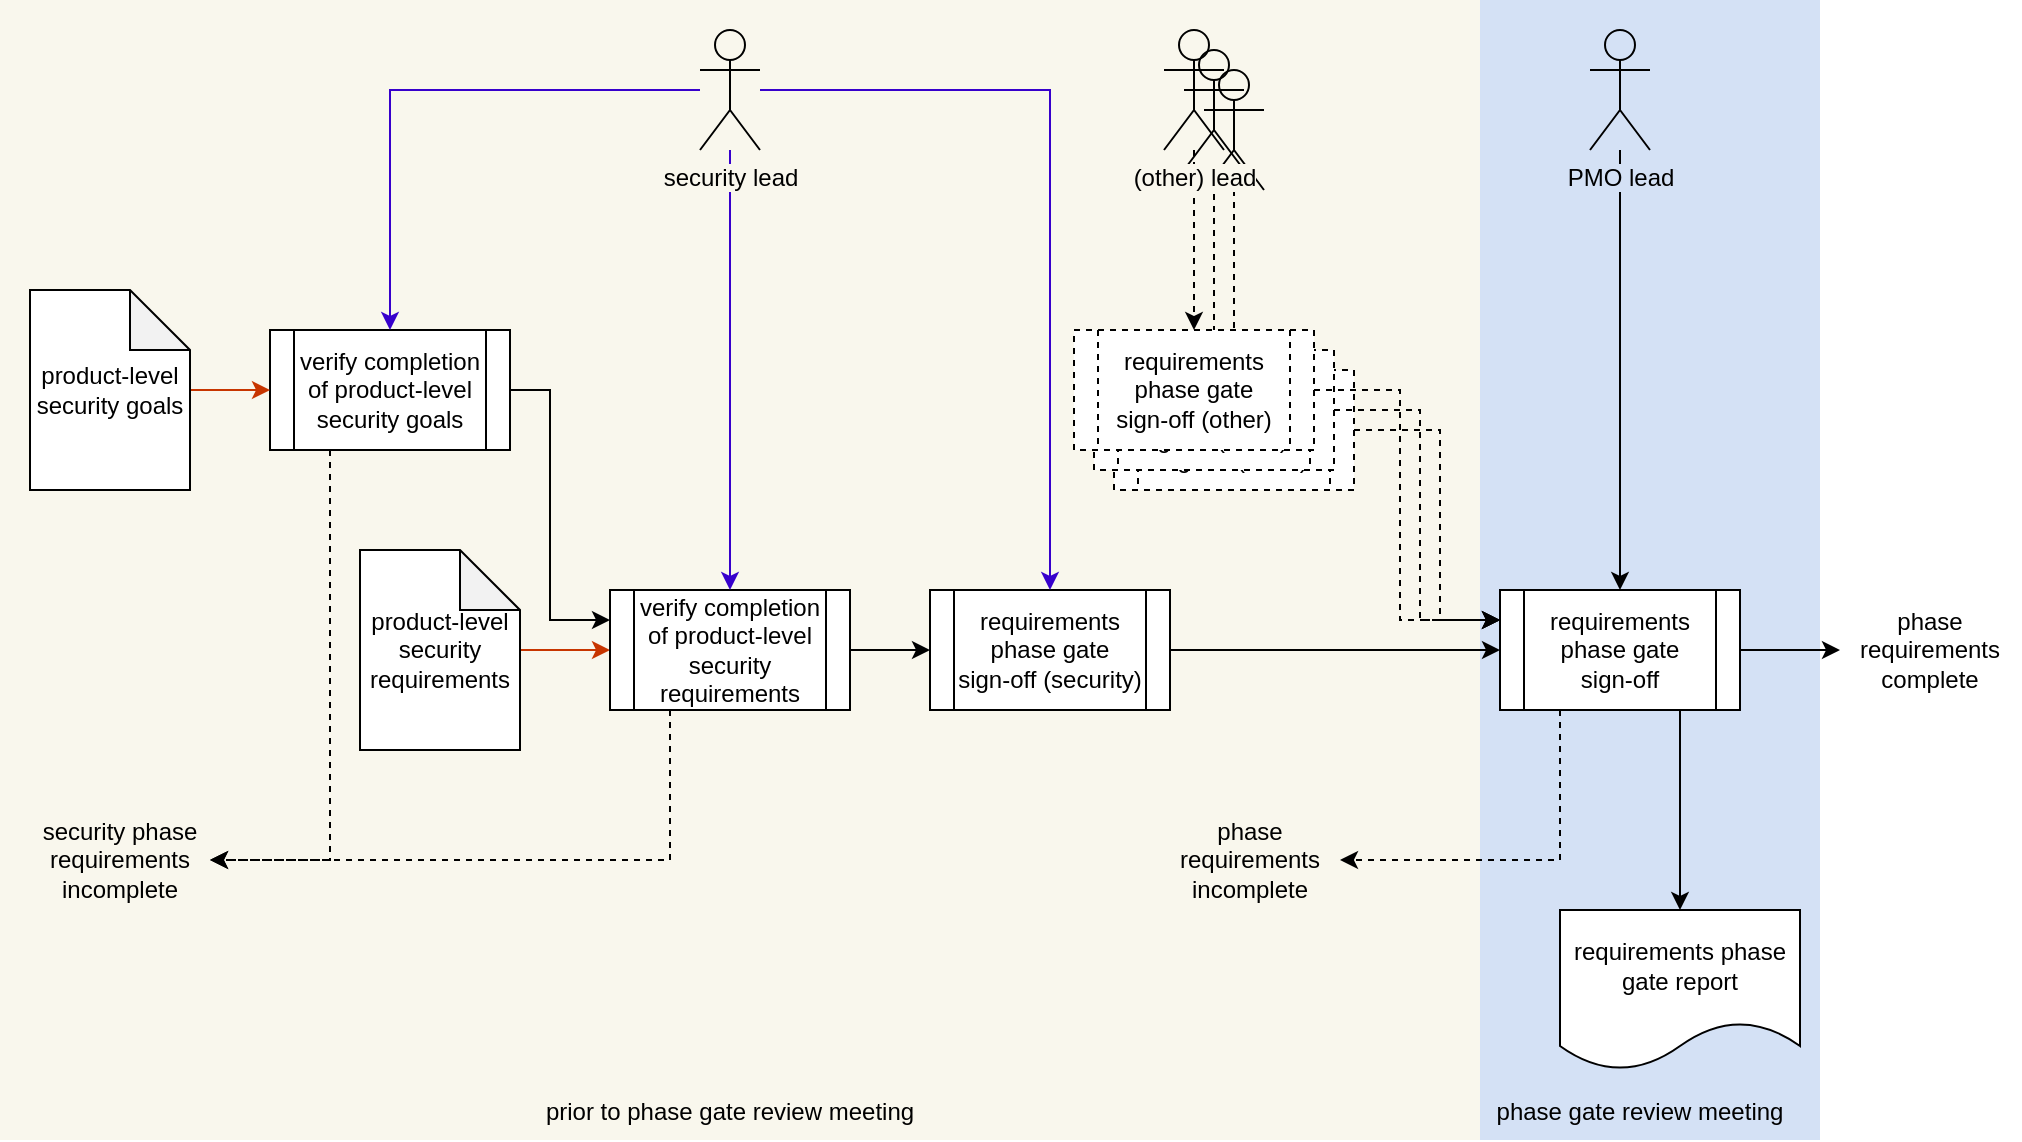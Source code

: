 <mxfile version="14.1.8" type="device"><diagram id="E2ULkJl6go0xUk4_vNiQ" name="Page-1"><mxGraphModel dx="1106" dy="997" grid="1" gridSize="10" guides="1" tooltips="1" connect="1" arrows="1" fold="1" page="1" pageScale="1" pageWidth="1100" pageHeight="850" math="0" shadow="0"><root><mxCell id="0"/><mxCell id="1" parent="0"/><mxCell id="MnviZEQy9tbMUkRqoLun-5" value="" style="rounded=0;whiteSpace=wrap;html=1;strokeColor=none;fillColor=#D4E1F5;" parent="1" vertex="1"><mxGeometry x="780" y="150" width="170" height="570" as="geometry"/></mxCell><mxCell id="MnviZEQy9tbMUkRqoLun-4" value="" style="rounded=0;whiteSpace=wrap;html=1;fillColor=#f9f7ed;strokeColor=none;" parent="1" vertex="1"><mxGeometry x="40" y="150" width="740" height="570" as="geometry"/></mxCell><mxCell id="Ex4z-IKD_1BD_rlcXjND-8" style="edgeStyle=orthogonalEdgeStyle;rounded=0;orthogonalLoop=1;jettySize=auto;html=1;entryX=0;entryY=0.25;entryDx=0;entryDy=0;dashed=1;" parent="1" source="Ex4z-IKD_1BD_rlcXjND-9" target="J5lEDxen7dhJZbyypbdc-8" edge="1"><mxGeometry relative="1" as="geometry"><mxPoint x="810" y="480" as="targetPoint"/><Array as="points"><mxPoint x="760" y="365"/><mxPoint x="760" y="460"/></Array></mxGeometry></mxCell><mxCell id="Ex4z-IKD_1BD_rlcXjND-9" value="requirements phase gate signoff (other)" style="shape=process;whiteSpace=wrap;html=1;backgroundOutline=1;dashed=1;" parent="1" vertex="1"><mxGeometry x="597" y="335" width="120" height="60" as="geometry"/></mxCell><mxCell id="Ex4z-IKD_1BD_rlcXjND-10" style="edgeStyle=orthogonalEdgeStyle;rounded=0;orthogonalLoop=1;jettySize=auto;html=1;entryX=0.5;entryY=0;entryDx=0;entryDy=0;dashed=1;" parent="1" source="Ex4z-IKD_1BD_rlcXjND-11" target="Ex4z-IKD_1BD_rlcXjND-9" edge="1"><mxGeometry relative="1" as="geometry"/></mxCell><mxCell id="Ex4z-IKD_1BD_rlcXjND-11" value="" style="shape=umlActor;verticalLabelPosition=bottom;labelBackgroundColor=#ffffff;verticalAlign=top;html=1;outlineConnect=0;fillColor=none;" parent="1" vertex="1"><mxGeometry x="642" y="185" width="30" height="60" as="geometry"/></mxCell><mxCell id="Ex4z-IKD_1BD_rlcXjND-3" value="" style="shape=umlActor;verticalLabelPosition=bottom;labelBackgroundColor=#ffffff;verticalAlign=top;html=1;outlineConnect=0;fillColor=none;" parent="1" vertex="1"><mxGeometry x="632" y="175" width="30" height="60" as="geometry"/></mxCell><mxCell id="Ex4z-IKD_1BD_rlcXjND-4" style="edgeStyle=orthogonalEdgeStyle;rounded=0;orthogonalLoop=1;jettySize=auto;html=1;entryX=0.5;entryY=0;entryDx=0;entryDy=0;dashed=1;" parent="1" source="Ex4z-IKD_1BD_rlcXjND-3" target="Ex4z-IKD_1BD_rlcXjND-5" edge="1"><mxGeometry relative="1" as="geometry"/></mxCell><mxCell id="Ex4z-IKD_1BD_rlcXjND-5" value="requirements phase gate signoff (other)" style="shape=process;whiteSpace=wrap;html=1;backgroundOutline=1;dashed=1;" parent="1" vertex="1"><mxGeometry x="587" y="325" width="120" height="60" as="geometry"/></mxCell><mxCell id="Ex4z-IKD_1BD_rlcXjND-6" style="edgeStyle=orthogonalEdgeStyle;rounded=0;orthogonalLoop=1;jettySize=auto;html=1;entryX=0;entryY=0.25;entryDx=0;entryDy=0;dashed=1;" parent="1" source="Ex4z-IKD_1BD_rlcXjND-5" target="J5lEDxen7dhJZbyypbdc-8" edge="1"><mxGeometry relative="1" as="geometry"><mxPoint x="800" y="470" as="targetPoint"/><Array as="points"><mxPoint x="750" y="355"/><mxPoint x="750" y="460"/></Array></mxGeometry></mxCell><mxCell id="J5lEDxen7dhJZbyypbdc-3" style="edgeStyle=orthogonalEdgeStyle;rounded=0;orthogonalLoop=1;jettySize=auto;html=1;entryX=0;entryY=0.25;entryDx=0;entryDy=0;" parent="1" source="XKbH0hADGiryWMfeD4Mq-4" target="XKbH0hADGiryWMfeD4Mq-15" edge="1"><mxGeometry relative="1" as="geometry"><Array as="points"><mxPoint x="315" y="345"/><mxPoint x="315" y="460"/></Array></mxGeometry></mxCell><mxCell id="J5lEDxen7dhJZbyypbdc-21" style="edgeStyle=orthogonalEdgeStyle;rounded=0;orthogonalLoop=1;jettySize=auto;html=1;exitX=0.25;exitY=1;exitDx=0;exitDy=0;entryX=1;entryY=0.5;entryDx=0;entryDy=0;dashed=1;" parent="1" source="XKbH0hADGiryWMfeD4Mq-4" target="J5lEDxen7dhJZbyypbdc-12" edge="1"><mxGeometry relative="1" as="geometry"/></mxCell><mxCell id="XKbH0hADGiryWMfeD4Mq-4" value="verify completion of product-level security goals" style="shape=process;whiteSpace=wrap;html=1;backgroundOutline=1;" parent="1" vertex="1"><mxGeometry x="175" y="315" width="120" height="60" as="geometry"/></mxCell><mxCell id="J5lEDxen7dhJZbyypbdc-17" style="edgeStyle=orthogonalEdgeStyle;rounded=0;orthogonalLoop=1;jettySize=auto;html=1;entryX=0.5;entryY=0;entryDx=0;entryDy=0;dashed=1;" parent="1" source="XKbH0hADGiryWMfeD4Mq-6" target="J5lEDxen7dhJZbyypbdc-15" edge="1"><mxGeometry relative="1" as="geometry"/></mxCell><mxCell id="XKbH0hADGiryWMfeD4Mq-6" value="(other) lead" style="shape=umlActor;verticalLabelPosition=bottom;labelBackgroundColor=#F9F7ED;verticalAlign=top;html=1;outlineConnect=0;fillColor=none;" parent="1" vertex="1"><mxGeometry x="622" y="165" width="30" height="60" as="geometry"/></mxCell><mxCell id="J5lEDxen7dhJZbyypbdc-2" style="edgeStyle=orthogonalEdgeStyle;rounded=0;orthogonalLoop=1;jettySize=auto;html=1;entryX=0;entryY=0.5;entryDx=0;entryDy=0;fillColor=#fa6800;strokeColor=#C73500;" parent="1" source="XKbH0hADGiryWMfeD4Mq-12" target="XKbH0hADGiryWMfeD4Mq-4" edge="1"><mxGeometry relative="1" as="geometry"/></mxCell><mxCell id="XKbH0hADGiryWMfeD4Mq-12" value="product-level security goals" style="shape=note;whiteSpace=wrap;html=1;backgroundOutline=1;darkOpacity=0.05;" parent="1" vertex="1"><mxGeometry x="55" y="295" width="80" height="100" as="geometry"/></mxCell><mxCell id="XKbH0hADGiryWMfeD4Mq-30" style="edgeStyle=orthogonalEdgeStyle;rounded=0;orthogonalLoop=1;jettySize=auto;html=1;entryX=0;entryY=0.5;entryDx=0;entryDy=0;fillColor=#fa6800;strokeColor=#C73500;" parent="1" source="XKbH0hADGiryWMfeD4Mq-14" target="XKbH0hADGiryWMfeD4Mq-15" edge="1"><mxGeometry relative="1" as="geometry"/></mxCell><mxCell id="XKbH0hADGiryWMfeD4Mq-14" value="product-level security requirements" style="shape=note;whiteSpace=wrap;html=1;backgroundOutline=1;darkOpacity=0.05;" parent="1" vertex="1"><mxGeometry x="220" y="425" width="80" height="100" as="geometry"/></mxCell><mxCell id="J5lEDxen7dhJZbyypbdc-4" style="edgeStyle=orthogonalEdgeStyle;rounded=0;orthogonalLoop=1;jettySize=auto;html=1;entryX=0;entryY=0.5;entryDx=0;entryDy=0;" parent="1" source="XKbH0hADGiryWMfeD4Mq-15" target="XKbH0hADGiryWMfeD4Mq-19" edge="1"><mxGeometry relative="1" as="geometry"/></mxCell><mxCell id="XKbH0hADGiryWMfeD4Mq-15" value="verify completion of product-level security requirements" style="shape=process;whiteSpace=wrap;html=1;backgroundOutline=1;" parent="1" vertex="1"><mxGeometry x="345" y="445" width="120" height="60" as="geometry"/></mxCell><mxCell id="XKbH0hADGiryWMfeD4Mq-36" style="edgeStyle=orthogonalEdgeStyle;rounded=0;orthogonalLoop=1;jettySize=auto;html=1;entryX=0;entryY=0.5;entryDx=0;entryDy=0;" parent="1" source="XKbH0hADGiryWMfeD4Mq-19" target="J5lEDxen7dhJZbyypbdc-8" edge="1"><mxGeometry relative="1" as="geometry"><mxPoint x="665" y="475" as="targetPoint"/></mxGeometry></mxCell><mxCell id="XKbH0hADGiryWMfeD4Mq-37" style="edgeStyle=orthogonalEdgeStyle;rounded=0;orthogonalLoop=1;jettySize=auto;html=1;entryX=0.5;entryY=0;entryDx=0;entryDy=0;exitX=0.75;exitY=1;exitDx=0;exitDy=0;" parent="1" source="J5lEDxen7dhJZbyypbdc-8" target="XKbH0hADGiryWMfeD4Mq-21" edge="1"><mxGeometry relative="1" as="geometry"/></mxCell><mxCell id="XKbH0hADGiryWMfeD4Mq-19" value="requirements phase gate&lt;br&gt;sign-off (security)" style="shape=process;whiteSpace=wrap;html=1;backgroundOutline=1;" parent="1" vertex="1"><mxGeometry x="505" y="445" width="120" height="60" as="geometry"/></mxCell><mxCell id="XKbH0hADGiryWMfeD4Mq-21" value="requirements phase gate report" style="shape=document;whiteSpace=wrap;html=1;boundedLbl=1;" parent="1" vertex="1"><mxGeometry x="820" y="605" width="120" height="80" as="geometry"/></mxCell><mxCell id="XKbH0hADGiryWMfeD4Mq-47" style="edgeStyle=orthogonalEdgeStyle;rounded=0;orthogonalLoop=1;jettySize=auto;html=1;entryX=0.5;entryY=0;entryDx=0;entryDy=0;fillColor=#6a00ff;strokeColor=#3700CC;" parent="1" source="XKbH0hADGiryWMfeD4Mq-44" target="XKbH0hADGiryWMfeD4Mq-4" edge="1"><mxGeometry relative="1" as="geometry"/></mxCell><mxCell id="J5lEDxen7dhJZbyypbdc-5" style="edgeStyle=orthogonalEdgeStyle;rounded=0;orthogonalLoop=1;jettySize=auto;html=1;entryX=0.5;entryY=0;entryDx=0;entryDy=0;fillColor=#6a00ff;strokeColor=#3700CC;" parent="1" source="XKbH0hADGiryWMfeD4Mq-44" target="XKbH0hADGiryWMfeD4Mq-19" edge="1"><mxGeometry relative="1" as="geometry"/></mxCell><mxCell id="J5lEDxen7dhJZbyypbdc-6" style="edgeStyle=orthogonalEdgeStyle;rounded=0;orthogonalLoop=1;jettySize=auto;html=1;entryX=0.5;entryY=0;entryDx=0;entryDy=0;fillColor=#6a00ff;strokeColor=#3700CC;" parent="1" source="XKbH0hADGiryWMfeD4Mq-44" target="XKbH0hADGiryWMfeD4Mq-15" edge="1"><mxGeometry relative="1" as="geometry"/></mxCell><mxCell id="XKbH0hADGiryWMfeD4Mq-44" value="security lead" style="shape=umlActor;verticalLabelPosition=bottom;labelBackgroundColor=#F9F7ED;verticalAlign=top;html=1;outlineConnect=0;fillColor=none;" parent="1" vertex="1"><mxGeometry x="390" y="165" width="30" height="60" as="geometry"/></mxCell><mxCell id="J5lEDxen7dhJZbyypbdc-9" style="edgeStyle=orthogonalEdgeStyle;rounded=0;orthogonalLoop=1;jettySize=auto;html=1;" parent="1" source="XKbH0hADGiryWMfeD4Mq-59" target="J5lEDxen7dhJZbyypbdc-8" edge="1"><mxGeometry relative="1" as="geometry"/></mxCell><mxCell id="XKbH0hADGiryWMfeD4Mq-59" value="PMO lead" style="shape=umlActor;verticalLabelPosition=bottom;labelBackgroundColor=#D4E1F5;verticalAlign=top;html=1;outlineConnect=0;fillColor=none;" parent="1" vertex="1"><mxGeometry x="835" y="165" width="30" height="60" as="geometry"/></mxCell><mxCell id="J5lEDxen7dhJZbyypbdc-10" style="edgeStyle=orthogonalEdgeStyle;rounded=0;orthogonalLoop=1;jettySize=auto;html=1;exitX=0.25;exitY=1;exitDx=0;exitDy=0;dashed=1;entryX=1;entryY=0.5;entryDx=0;entryDy=0;" parent="1" source="J5lEDxen7dhJZbyypbdc-8" target="J5lEDxen7dhJZbyypbdc-13" edge="1"><mxGeometry relative="1" as="geometry"><mxPoint x="245" y="575" as="targetPoint"/><Array as="points"><mxPoint x="820" y="580"/></Array></mxGeometry></mxCell><mxCell id="J5lEDxen7dhJZbyypbdc-20" style="edgeStyle=orthogonalEdgeStyle;rounded=0;orthogonalLoop=1;jettySize=auto;html=1;entryX=0;entryY=0.5;entryDx=0;entryDy=0;" parent="1" source="J5lEDxen7dhJZbyypbdc-8" target="J5lEDxen7dhJZbyypbdc-19" edge="1"><mxGeometry relative="1" as="geometry"/></mxCell><mxCell id="J5lEDxen7dhJZbyypbdc-8" value="requirements phase gate&lt;br&gt;sign-off" style="shape=process;whiteSpace=wrap;html=1;backgroundOutline=1;" parent="1" vertex="1"><mxGeometry x="790" y="445" width="120" height="60" as="geometry"/></mxCell><mxCell id="J5lEDxen7dhJZbyypbdc-13" value="phase requirements incomplete" style="text;html=1;strokeColor=none;fillColor=none;align=center;verticalAlign=middle;whiteSpace=wrap;rounded=0;" parent="1" vertex="1"><mxGeometry x="620" y="555" width="90" height="50" as="geometry"/></mxCell><mxCell id="J5lEDxen7dhJZbyypbdc-12" value="security phase requirements incomplete" style="text;html=1;strokeColor=none;fillColor=none;align=center;verticalAlign=middle;whiteSpace=wrap;rounded=0;" parent="1" vertex="1"><mxGeometry x="55" y="555" width="90" height="50" as="geometry"/></mxCell><mxCell id="J5lEDxen7dhJZbyypbdc-14" style="edgeStyle=orthogonalEdgeStyle;rounded=0;orthogonalLoop=1;jettySize=auto;html=1;exitX=0.25;exitY=1;exitDx=0;exitDy=0;dashed=1;entryX=1;entryY=0.5;entryDx=0;entryDy=0;" parent="1" source="XKbH0hADGiryWMfeD4Mq-15" target="J5lEDxen7dhJZbyypbdc-12" edge="1"><mxGeometry relative="1" as="geometry"><mxPoint x="245" y="535" as="targetPoint"/><mxPoint x="535" y="505" as="sourcePoint"/><Array as="points"><mxPoint x="375" y="580"/></Array></mxGeometry></mxCell><mxCell id="J5lEDxen7dhJZbyypbdc-18" style="edgeStyle=orthogonalEdgeStyle;rounded=0;orthogonalLoop=1;jettySize=auto;html=1;entryX=0;entryY=0.25;entryDx=0;entryDy=0;dashed=1;" parent="1" source="J5lEDxen7dhJZbyypbdc-15" target="J5lEDxen7dhJZbyypbdc-8" edge="1"><mxGeometry relative="1" as="geometry"><Array as="points"><mxPoint x="740" y="345"/><mxPoint x="740" y="460"/></Array></mxGeometry></mxCell><mxCell id="J5lEDxen7dhJZbyypbdc-15" value="requirements phase gate&lt;br&gt;sign-off (other)" style="shape=process;whiteSpace=wrap;html=1;backgroundOutline=1;dashed=1;" parent="1" vertex="1"><mxGeometry x="577" y="315" width="120" height="60" as="geometry"/></mxCell><mxCell id="J5lEDxen7dhJZbyypbdc-19" value="phase requirements complete" style="text;html=1;strokeColor=none;fillColor=none;align=center;verticalAlign=middle;whiteSpace=wrap;rounded=0;" parent="1" vertex="1"><mxGeometry x="960" y="450" width="90" height="50" as="geometry"/></mxCell><mxCell id="MnviZEQy9tbMUkRqoLun-2" value="phase gate review meeting" style="text;html=1;strokeColor=none;fillColor=none;align=center;verticalAlign=middle;whiteSpace=wrap;rounded=0;" parent="1" vertex="1"><mxGeometry x="770" y="696" width="180" height="20" as="geometry"/></mxCell><mxCell id="MnviZEQy9tbMUkRqoLun-3" value="prior to phase gate review meeting" style="text;html=1;strokeColor=none;fillColor=none;align=center;verticalAlign=middle;whiteSpace=wrap;rounded=0;" parent="1" vertex="1"><mxGeometry x="40" y="696" width="730" height="20" as="geometry"/></mxCell></root></mxGraphModel></diagram></mxfile>